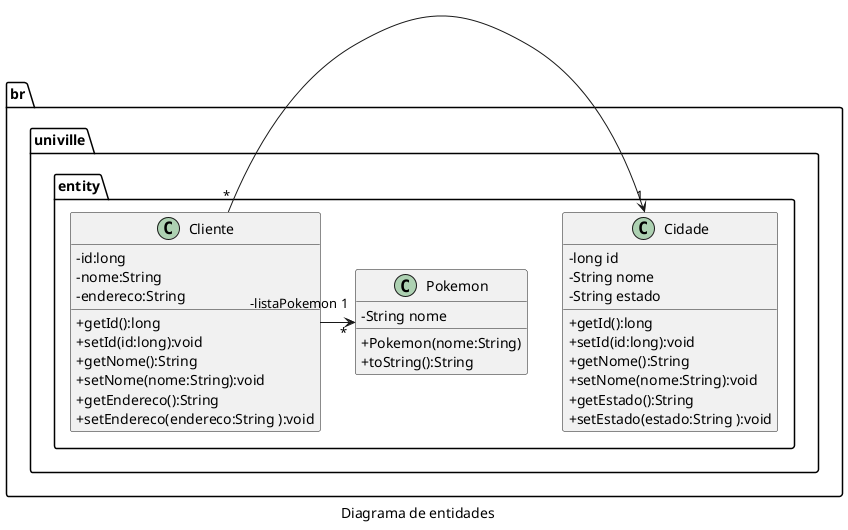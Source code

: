 @startuml
skinparam classAttributeIconSize 0
caption Diagrama de entidades
namespace br.univille.entity {
    class Cliente {
        - id:long
        - nome:String
        - endereco:String

        + getId():long
        + setId(id:long):void
        + getNome():String
        + setNome(nome:String):void
        + getEndereco():String
        + setEndereco(endereco:String ):void
        
    }
    class Cidade {
        - long id
        - String nome
        - String estado

        + getId():long
        + setId(id:long):void
        + getNome():String
        + setNome(nome:String):void
        + getEstado():String
        + setEstado(estado:String ):void
    }
    class Pokemon {
        - String nome
        + Pokemon(nome:String)
        + toString():String
    }

    Cliente "*" -> "1" Cidade
    Cliente "-listaPokemon 1" -> "*" Pokemon
}
@enduml